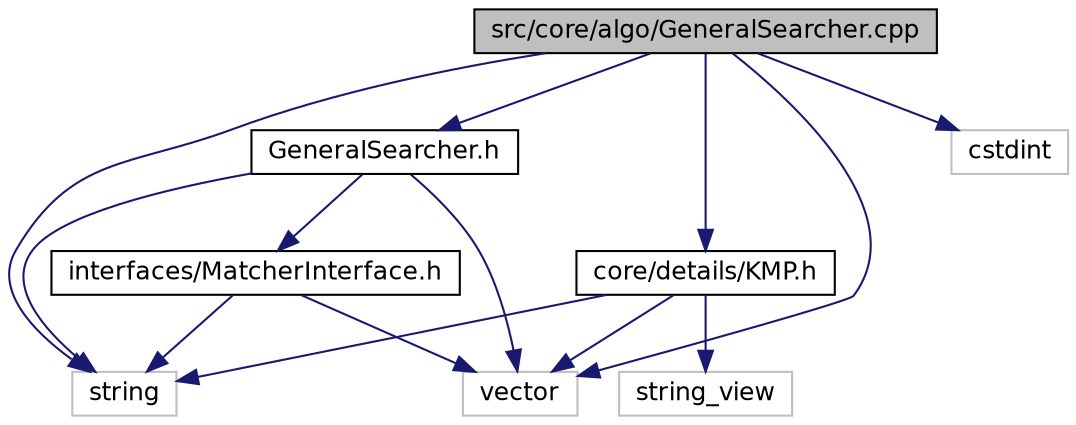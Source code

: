digraph "src/core/algo/GeneralSearcher.cpp"
{
 // INTERACTIVE_SVG=YES
 // LATEX_PDF_SIZE
  edge [fontname="Helvetica",fontsize="12",labelfontname="Helvetica",labelfontsize="12"];
  node [fontname="Helvetica",fontsize="12",shape=record];
  Node1 [label="src/core/algo/GeneralSearcher.cpp",height=0.2,width=0.4,color="black", fillcolor="grey75", style="filled", fontcolor="black",tooltip=" "];
  Node1 -> Node2 [color="midnightblue",fontsize="12",style="solid"];
  Node2 [label="GeneralSearcher.h",height=0.2,width=0.4,color="black", fillcolor="white", style="filled",URL="$a00017.html",tooltip=" "];
  Node2 -> Node3 [color="midnightblue",fontsize="12",style="solid"];
  Node3 [label="string",height=0.2,width=0.4,color="grey75", fillcolor="white", style="filled",tooltip=" "];
  Node2 -> Node4 [color="midnightblue",fontsize="12",style="solid"];
  Node4 [label="vector",height=0.2,width=0.4,color="grey75", fillcolor="white", style="filled",tooltip=" "];
  Node2 -> Node5 [color="midnightblue",fontsize="12",style="solid"];
  Node5 [label="interfaces/MatcherInterface.h",height=0.2,width=0.4,color="black", fillcolor="white", style="filled",URL="$a00044.html",tooltip=" "];
  Node5 -> Node4 [color="midnightblue",fontsize="12",style="solid"];
  Node5 -> Node3 [color="midnightblue",fontsize="12",style="solid"];
  Node1 -> Node6 [color="midnightblue",fontsize="12",style="solid"];
  Node6 [label="core/details/KMP.h",height=0.2,width=0.4,color="black", fillcolor="white", style="filled",URL="$a00032.html",tooltip=" "];
  Node6 -> Node7 [color="midnightblue",fontsize="12",style="solid"];
  Node7 [label="string_view",height=0.2,width=0.4,color="grey75", fillcolor="white", style="filled",tooltip=" "];
  Node6 -> Node3 [color="midnightblue",fontsize="12",style="solid"];
  Node6 -> Node4 [color="midnightblue",fontsize="12",style="solid"];
  Node1 -> Node3 [color="midnightblue",fontsize="12",style="solid"];
  Node1 -> Node4 [color="midnightblue",fontsize="12",style="solid"];
  Node1 -> Node8 [color="midnightblue",fontsize="12",style="solid"];
  Node8 [label="cstdint",height=0.2,width=0.4,color="grey75", fillcolor="white", style="filled",tooltip=" "];
}

